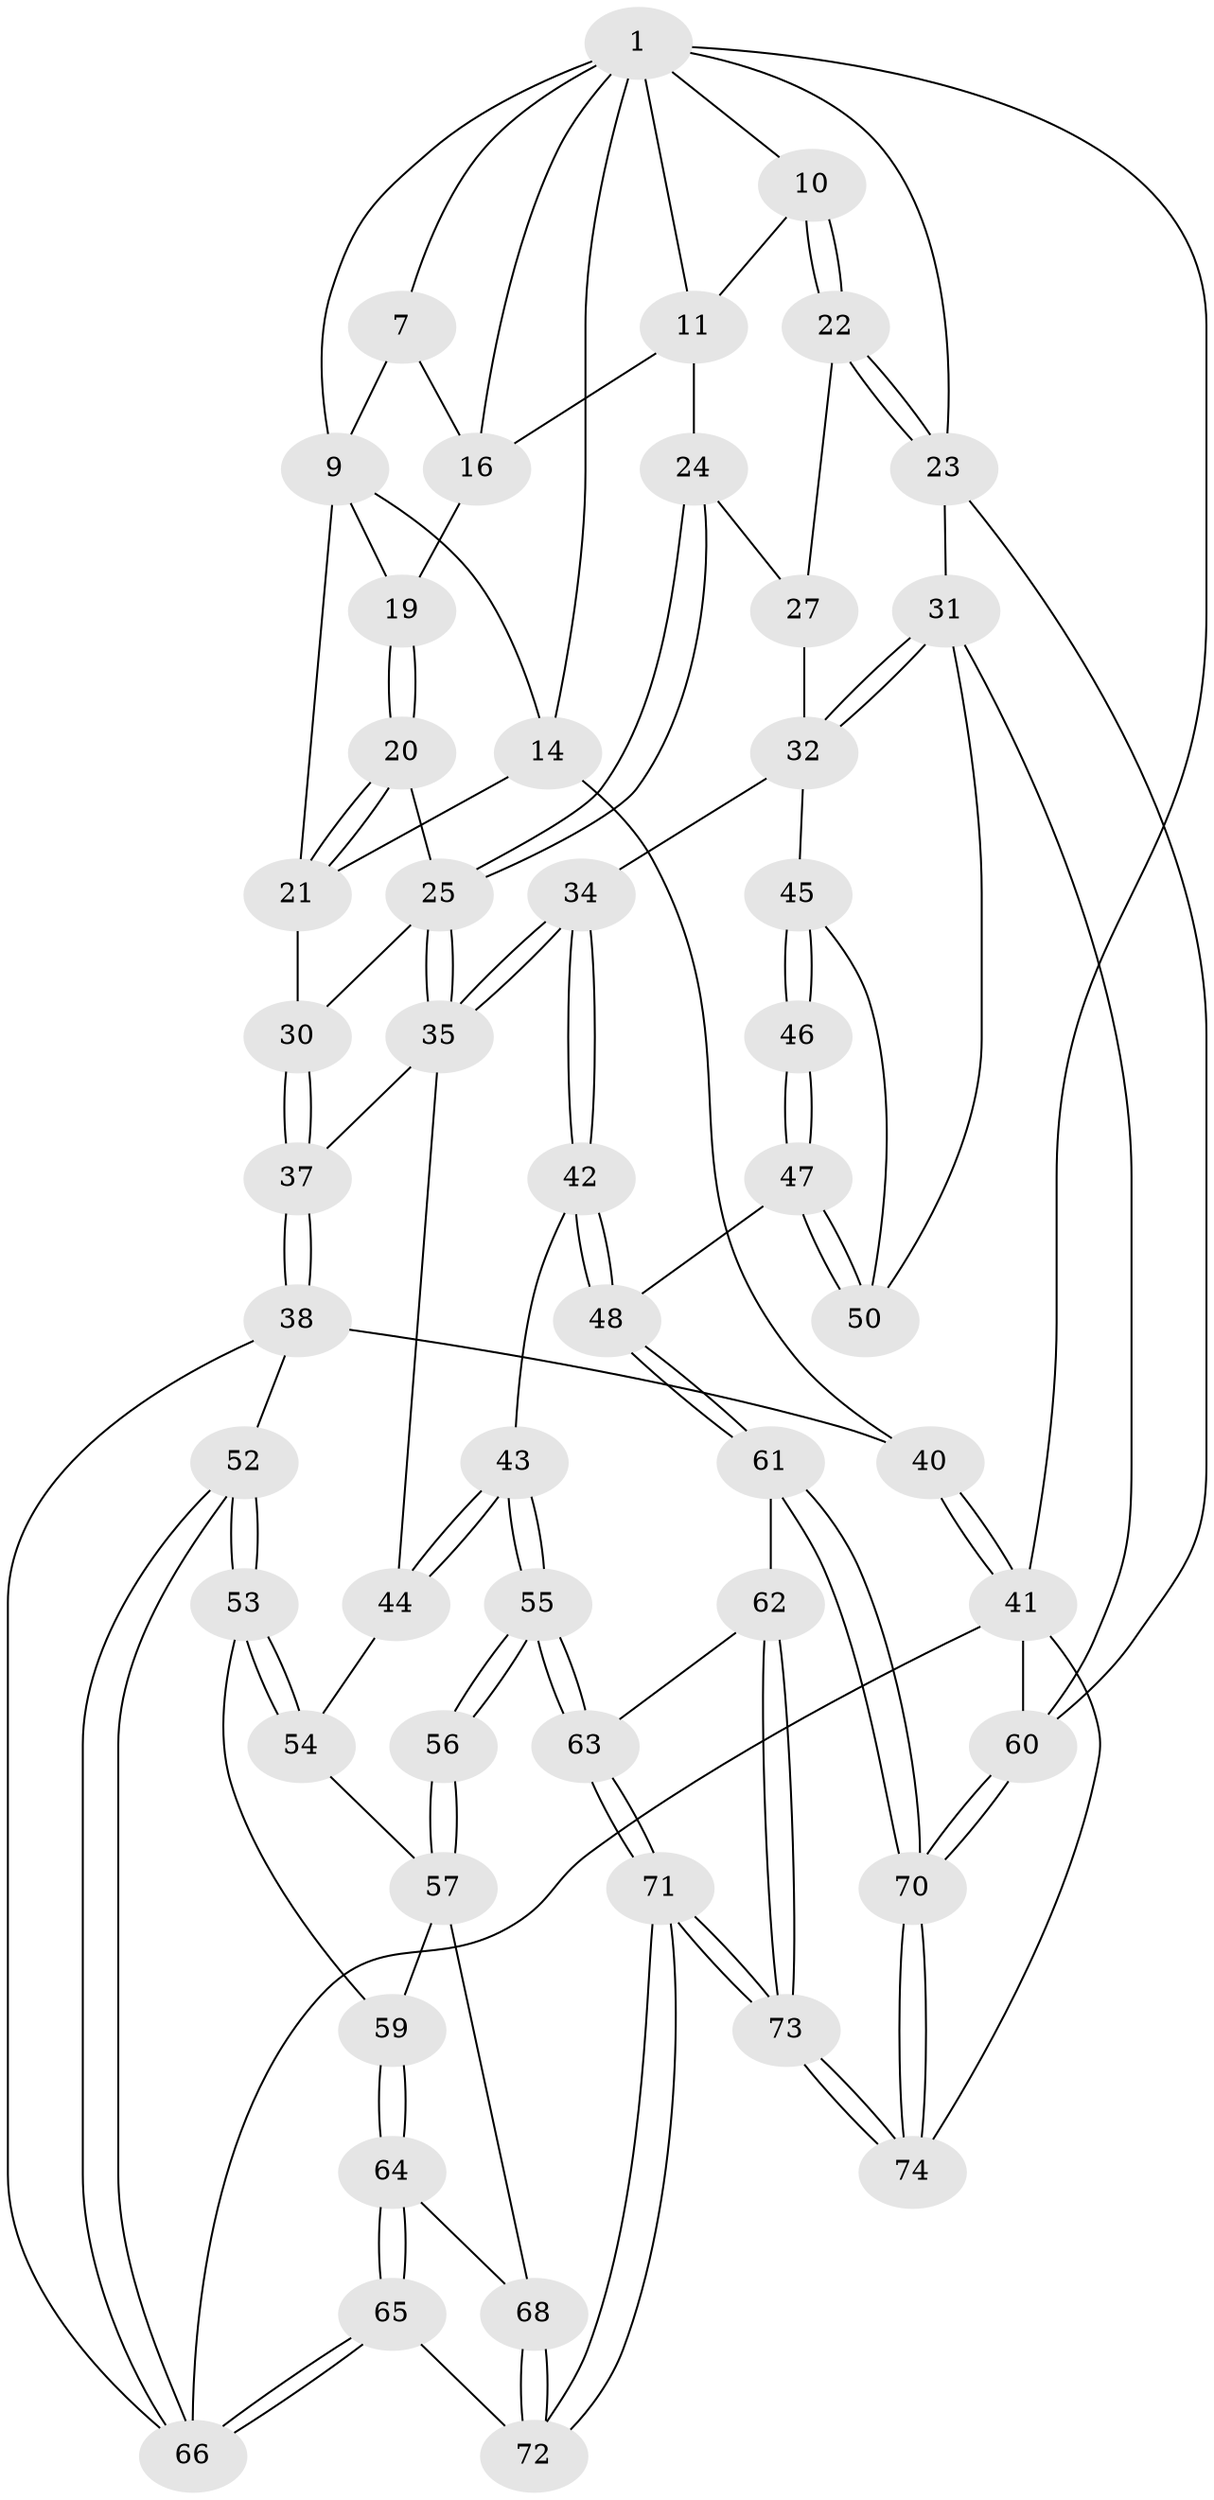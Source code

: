 // original degree distribution, {3: 0.02666666666666667, 4: 0.26666666666666666, 6: 0.22666666666666666, 5: 0.48}
// Generated by graph-tools (version 1.1) at 2025/21/03/04/25 18:21:31]
// undirected, 52 vertices, 125 edges
graph export_dot {
graph [start="1"]
  node [color=gray90,style=filled];
  1 [pos="+0.5816910876674248+0",super="+5+2"];
  7 [pos="+0.4216056084169943+0.09756555812115787",super="+8"];
  9 [pos="+0.2943253573107195+0.049418960483079574",super="+12"];
  10 [pos="+0.7461901714243653+0.08660073674483887"];
  11 [pos="+0.6352215835900556+0.18747251197700643",super="+15"];
  14 [pos="+0+0",super="+29"];
  16 [pos="+0.521690164125335+0.20309647790310476",super="+17"];
  19 [pos="+0.35979681062667324+0.29519196705513207"];
  20 [pos="+0.34743931596520433+0.3370916265706529"];
  21 [pos="+0.16633749143145998+0.25194144434579807",super="+28"];
  22 [pos="+1+0.26950399696628424"];
  23 [pos="+1+0.26932812410400964"];
  24 [pos="+0.605488262315868+0.40340002399782865"];
  25 [pos="+0.594268312899599+0.41902754346336224",super="+26"];
  27 [pos="+0.8937740943739182+0.3641759234590111"];
  30 [pos="+0.2755707542007613+0.48144386099928294"];
  31 [pos="+1+0.6084045211465823",super="+51"];
  32 [pos="+0.8489243941828502+0.5975490359689011",super="+33"];
  34 [pos="+0.7183188121857187+0.5867741046610907"];
  35 [pos="+0.5938711344272529+0.5203007831620051",super="+36"];
  37 [pos="+0.23864802057964055+0.6142403270375331"];
  38 [pos="+0.2232473363507403+0.6340194525710345",super="+39"];
  40 [pos="+0+0.6892751090992708"];
  41 [pos="+0+1",super="+75"];
  42 [pos="+0.7171907158003616+0.7479207839374004"];
  43 [pos="+0.6634593205387292+0.7690553487861739"];
  44 [pos="+0.563846151596972+0.6460424841559393"];
  45 [pos="+0.8492862058941508+0.6005789420807136",super="+49"];
  46 [pos="+0.8232511905955804+0.7539803518014865"];
  47 [pos="+0.8085733689920882+0.7804952921164376"];
  48 [pos="+0.8030938220466325+0.7858462862605639"];
  50 [pos="+1+0.7652936086075522"];
  52 [pos="+0.347409678902193+0.7285776911236196"];
  53 [pos="+0.37652740664083617+0.740438471672174"];
  54 [pos="+0.4999081627397421+0.7264995844377163"];
  55 [pos="+0.6044207549485784+0.8428808222246832"];
  56 [pos="+0.5966486939144544+0.8407633308131127"];
  57 [pos="+0.506439538013277+0.7349258138238536",super="+58"];
  59 [pos="+0.4045720579964378+0.7861545382821312"];
  60 [pos="+1+1"];
  61 [pos="+0.8301592189142017+0.9199842856666407"];
  62 [pos="+0.7516181021709919+0.9196171438817072"];
  63 [pos="+0.620432346856339+0.8812742921821523"];
  64 [pos="+0.41537591428698745+0.8443053233789827"];
  65 [pos="+0.38335770417440307+0.9295050577303842"];
  66 [pos="+0.3435314509576532+0.9465375986982975",super="+69"];
  68 [pos="+0.4725718209874386+0.911512493482535"];
  70 [pos="+1+1"];
  71 [pos="+0.5568181038982268+1"];
  72 [pos="+0.4676386332427113+0.9259984537014966"];
  73 [pos="+0.5571565777577663+1"];
  74 [pos="+0.5471932795392535+1"];
  1 -- 16;
  1 -- 11;
  1 -- 7;
  1 -- 23;
  1 -- 14;
  1 -- 41;
  1 -- 10;
  1 -- 9;
  7 -- 9 [weight=2];
  7 -- 16;
  9 -- 19;
  9 -- 21;
  9 -- 14;
  10 -- 11;
  10 -- 22;
  10 -- 22;
  11 -- 16;
  11 -- 24;
  14 -- 40;
  14 -- 21;
  16 -- 19;
  19 -- 20;
  19 -- 20;
  20 -- 21;
  20 -- 21;
  20 -- 25;
  21 -- 30;
  22 -- 23;
  22 -- 23;
  22 -- 27;
  23 -- 31;
  23 -- 60;
  24 -- 25;
  24 -- 25;
  24 -- 27;
  25 -- 35;
  25 -- 35;
  25 -- 30;
  27 -- 32;
  30 -- 37;
  30 -- 37;
  31 -- 32;
  31 -- 32;
  31 -- 50;
  31 -- 60;
  32 -- 45;
  32 -- 34;
  34 -- 35;
  34 -- 35;
  34 -- 42;
  34 -- 42;
  35 -- 44;
  35 -- 37;
  37 -- 38;
  37 -- 38;
  38 -- 52;
  38 -- 40;
  38 -- 66;
  40 -- 41;
  40 -- 41;
  41 -- 60;
  41 -- 74;
  41 -- 66;
  42 -- 43;
  42 -- 48;
  42 -- 48;
  43 -- 44;
  43 -- 44;
  43 -- 55;
  43 -- 55;
  44 -- 54;
  45 -- 46 [weight=2];
  45 -- 46;
  45 -- 50;
  46 -- 47;
  46 -- 47;
  47 -- 48;
  47 -- 50;
  47 -- 50;
  48 -- 61;
  48 -- 61;
  52 -- 53;
  52 -- 53;
  52 -- 66;
  52 -- 66;
  53 -- 54;
  53 -- 54;
  53 -- 59;
  54 -- 57;
  55 -- 56;
  55 -- 56;
  55 -- 63;
  55 -- 63;
  56 -- 57 [weight=2];
  56 -- 57;
  57 -- 59;
  57 -- 68;
  59 -- 64;
  59 -- 64;
  60 -- 70;
  60 -- 70;
  61 -- 62;
  61 -- 70;
  61 -- 70;
  62 -- 63;
  62 -- 73;
  62 -- 73;
  63 -- 71;
  63 -- 71;
  64 -- 65;
  64 -- 65;
  64 -- 68;
  65 -- 66;
  65 -- 66;
  65 -- 72;
  68 -- 72;
  68 -- 72;
  70 -- 74;
  70 -- 74;
  71 -- 72;
  71 -- 72;
  71 -- 73;
  71 -- 73;
  73 -- 74;
  73 -- 74;
}
